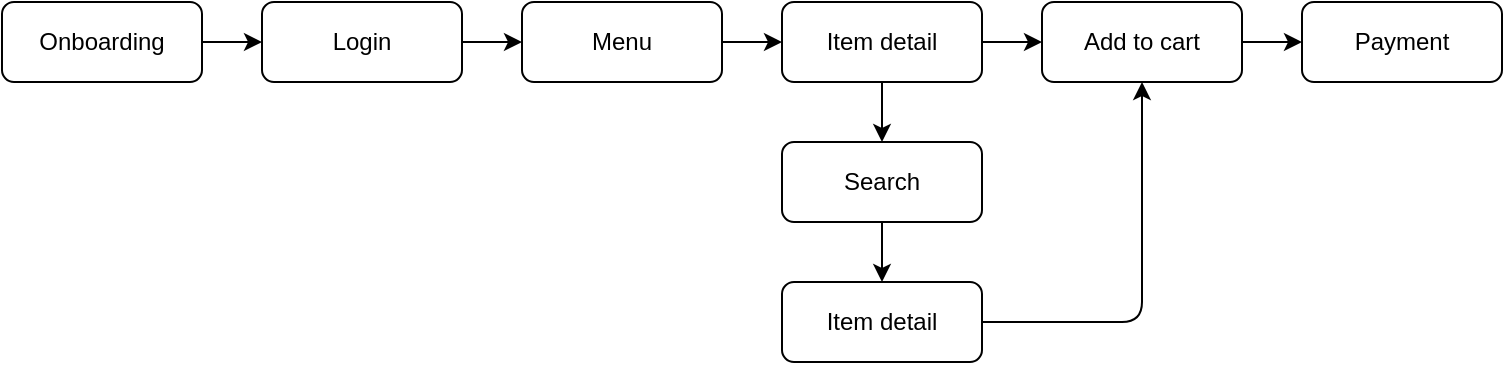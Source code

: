 <mxfile version="14.5.1" type="github">
  <diagram id="c-jtBuiGroq4_gE1Di_v" name="Page-1">
    <mxGraphModel dx="1113" dy="605" grid="1" gridSize="10" guides="1" tooltips="1" connect="1" arrows="1" fold="1" page="1" pageScale="1" pageWidth="827" pageHeight="1169" math="0" shadow="0">
      <root>
        <mxCell id="0" />
        <mxCell id="1" parent="0" />
        <mxCell id="9b9O60mqYydiylZgs1uv-1" value="Onboarding" style="rounded=1;whiteSpace=wrap;html=1;" vertex="1" parent="1">
          <mxGeometry x="70" y="270" width="100" height="40" as="geometry" />
        </mxCell>
        <mxCell id="9b9O60mqYydiylZgs1uv-3" value="Login" style="rounded=1;whiteSpace=wrap;html=1;" vertex="1" parent="1">
          <mxGeometry x="200" y="270" width="100" height="40" as="geometry" />
        </mxCell>
        <mxCell id="9b9O60mqYydiylZgs1uv-4" value="" style="endArrow=classic;html=1;exitX=1;exitY=0.5;exitDx=0;exitDy=0;entryX=0;entryY=0.5;entryDx=0;entryDy=0;" edge="1" parent="1" source="9b9O60mqYydiylZgs1uv-1" target="9b9O60mqYydiylZgs1uv-3">
          <mxGeometry width="50" height="50" relative="1" as="geometry">
            <mxPoint x="260" y="390" as="sourcePoint" />
            <mxPoint x="310" y="340" as="targetPoint" />
          </mxGeometry>
        </mxCell>
        <mxCell id="9b9O60mqYydiylZgs1uv-5" value="Menu" style="rounded=1;whiteSpace=wrap;html=1;" vertex="1" parent="1">
          <mxGeometry x="330" y="270" width="100" height="40" as="geometry" />
        </mxCell>
        <mxCell id="9b9O60mqYydiylZgs1uv-6" value="" style="endArrow=classic;html=1;exitX=1;exitY=0.5;exitDx=0;exitDy=0;entryX=0;entryY=0.5;entryDx=0;entryDy=0;" edge="1" parent="1" source="9b9O60mqYydiylZgs1uv-3" target="9b9O60mqYydiylZgs1uv-5">
          <mxGeometry width="50" height="50" relative="1" as="geometry">
            <mxPoint x="180.0" y="300" as="sourcePoint" />
            <mxPoint x="210.0" y="300" as="targetPoint" />
          </mxGeometry>
        </mxCell>
        <mxCell id="9b9O60mqYydiylZgs1uv-7" value="Item detail" style="rounded=1;whiteSpace=wrap;html=1;" vertex="1" parent="1">
          <mxGeometry x="460" y="270" width="100" height="40" as="geometry" />
        </mxCell>
        <mxCell id="9b9O60mqYydiylZgs1uv-8" value="" style="endArrow=classic;html=1;exitX=1;exitY=0.5;exitDx=0;exitDy=0;entryX=0;entryY=0.5;entryDx=0;entryDy=0;" edge="1" parent="1" source="9b9O60mqYydiylZgs1uv-5" target="9b9O60mqYydiylZgs1uv-7">
          <mxGeometry width="50" height="50" relative="1" as="geometry">
            <mxPoint x="310.0" y="300" as="sourcePoint" />
            <mxPoint x="340.0" y="300" as="targetPoint" />
          </mxGeometry>
        </mxCell>
        <mxCell id="9b9O60mqYydiylZgs1uv-9" value="Add to cart" style="rounded=1;whiteSpace=wrap;html=1;" vertex="1" parent="1">
          <mxGeometry x="590" y="270" width="100" height="40" as="geometry" />
        </mxCell>
        <mxCell id="9b9O60mqYydiylZgs1uv-10" value="" style="endArrow=classic;html=1;entryX=0;entryY=0.5;entryDx=0;entryDy=0;exitX=1;exitY=0.5;exitDx=0;exitDy=0;" edge="1" parent="1" source="9b9O60mqYydiylZgs1uv-7" target="9b9O60mqYydiylZgs1uv-9">
          <mxGeometry width="50" height="50" relative="1" as="geometry">
            <mxPoint x="560" y="290" as="sourcePoint" />
            <mxPoint x="470" y="300" as="targetPoint" />
          </mxGeometry>
        </mxCell>
        <mxCell id="9b9O60mqYydiylZgs1uv-11" value="Payment" style="rounded=1;whiteSpace=wrap;html=1;" vertex="1" parent="1">
          <mxGeometry x="720" y="270" width="100" height="40" as="geometry" />
        </mxCell>
        <mxCell id="9b9O60mqYydiylZgs1uv-12" value="" style="endArrow=classic;html=1;entryX=0;entryY=0.5;entryDx=0;entryDy=0;exitX=1;exitY=0.5;exitDx=0;exitDy=0;" edge="1" parent="1" source="9b9O60mqYydiylZgs1uv-9" target="9b9O60mqYydiylZgs1uv-11">
          <mxGeometry width="50" height="50" relative="1" as="geometry">
            <mxPoint x="570" y="300" as="sourcePoint" />
            <mxPoint x="600" y="300" as="targetPoint" />
          </mxGeometry>
        </mxCell>
        <mxCell id="9b9O60mqYydiylZgs1uv-13" value="Search" style="rounded=1;whiteSpace=wrap;html=1;" vertex="1" parent="1">
          <mxGeometry x="460" y="340" width="100" height="40" as="geometry" />
        </mxCell>
        <mxCell id="9b9O60mqYydiylZgs1uv-14" value="" style="endArrow=classic;html=1;entryX=0.5;entryY=0;entryDx=0;entryDy=0;exitX=0.5;exitY=1;exitDx=0;exitDy=0;" edge="1" parent="1" source="9b9O60mqYydiylZgs1uv-7" target="9b9O60mqYydiylZgs1uv-13">
          <mxGeometry width="50" height="50" relative="1" as="geometry">
            <mxPoint x="570" y="300" as="sourcePoint" />
            <mxPoint x="600" y="300" as="targetPoint" />
          </mxGeometry>
        </mxCell>
        <mxCell id="9b9O60mqYydiylZgs1uv-15" value="Item detail" style="rounded=1;whiteSpace=wrap;html=1;" vertex="1" parent="1">
          <mxGeometry x="460" y="410" width="100" height="40" as="geometry" />
        </mxCell>
        <mxCell id="9b9O60mqYydiylZgs1uv-16" value="" style="endArrow=classic;html=1;entryX=0.5;entryY=0;entryDx=0;entryDy=0;exitX=0.5;exitY=1;exitDx=0;exitDy=0;" edge="1" parent="1" source="9b9O60mqYydiylZgs1uv-13" target="9b9O60mqYydiylZgs1uv-15">
          <mxGeometry width="50" height="50" relative="1" as="geometry">
            <mxPoint x="520" y="320" as="sourcePoint" />
            <mxPoint x="520" y="350" as="targetPoint" />
          </mxGeometry>
        </mxCell>
        <mxCell id="9b9O60mqYydiylZgs1uv-17" value="" style="endArrow=classic;html=1;entryX=0.5;entryY=1;entryDx=0;entryDy=0;exitX=1;exitY=0.5;exitDx=0;exitDy=0;" edge="1" parent="1" source="9b9O60mqYydiylZgs1uv-15" target="9b9O60mqYydiylZgs1uv-9">
          <mxGeometry width="50" height="50" relative="1" as="geometry">
            <mxPoint x="530" y="330" as="sourcePoint" />
            <mxPoint x="530" y="360" as="targetPoint" />
            <Array as="points">
              <mxPoint x="640" y="430" />
            </Array>
          </mxGeometry>
        </mxCell>
      </root>
    </mxGraphModel>
  </diagram>
</mxfile>
